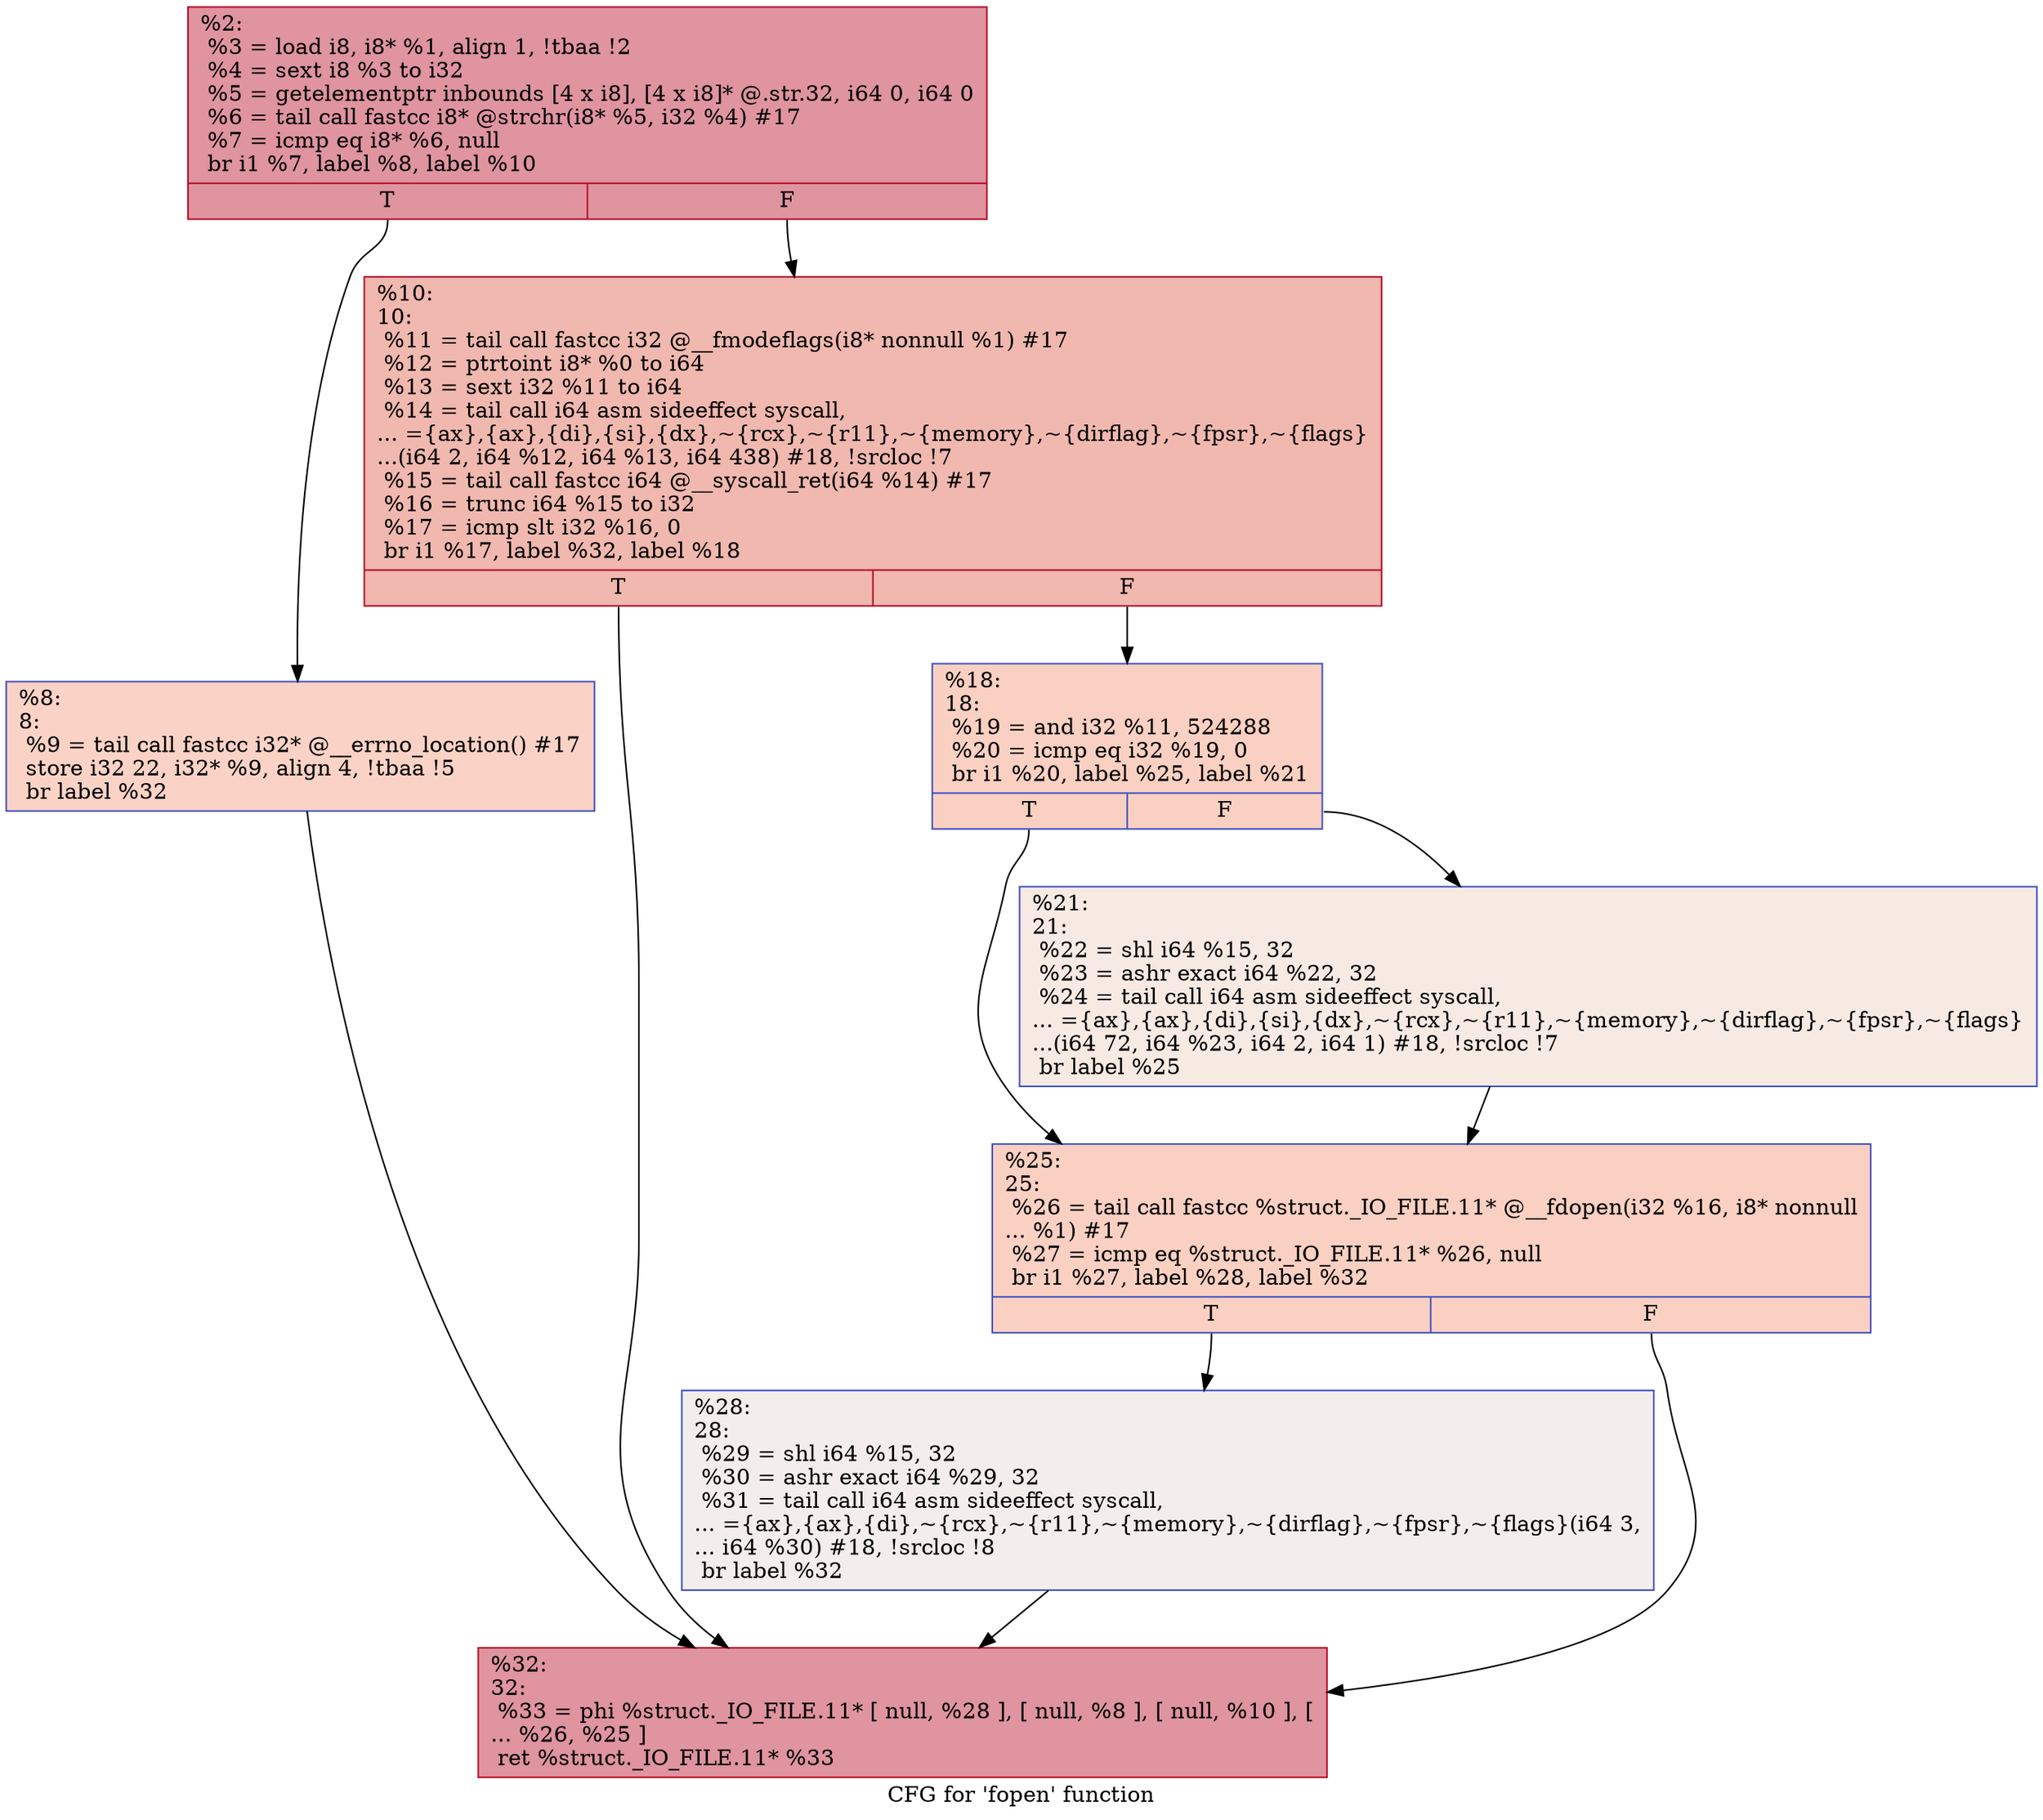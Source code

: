 digraph "CFG for 'fopen' function" {
	label="CFG for 'fopen' function";

	Node0x123f960 [shape=record,color="#b70d28ff", style=filled, fillcolor="#b70d2870",label="{%2:\l  %3 = load i8, i8* %1, align 1, !tbaa !2\l  %4 = sext i8 %3 to i32\l  %5 = getelementptr inbounds [4 x i8], [4 x i8]* @.str.32, i64 0, i64 0\l  %6 = tail call fastcc i8* @strchr(i8* %5, i32 %4) #17\l  %7 = icmp eq i8* %6, null\l  br i1 %7, label %8, label %10\l|{<s0>T|<s1>F}}"];
	Node0x123f960:s0 -> Node0x123f9b0;
	Node0x123f960:s1 -> Node0x123fa00;
	Node0x123f9b0 [shape=record,color="#3d50c3ff", style=filled, fillcolor="#f59c7d70",label="{%8:\l8:                                                \l  %9 = tail call fastcc i32* @__errno_location() #17\l  store i32 22, i32* %9, align 4, !tbaa !5\l  br label %32\l}"];
	Node0x123f9b0 -> Node0x123fb90;
	Node0x123fa00 [shape=record,color="#b70d28ff", style=filled, fillcolor="#dc5d4a70",label="{%10:\l10:                                               \l  %11 = tail call fastcc i32 @__fmodeflags(i8* nonnull %1) #17\l  %12 = ptrtoint i8* %0 to i64\l  %13 = sext i32 %11 to i64\l  %14 = tail call i64 asm sideeffect syscall,\l... =\{ax\},\{ax\},\{di\},\{si\},\{dx\},~\{rcx\},~\{r11\},~\{memory\},~\{dirflag\},~\{fpsr\},~\{flags\}\l...(i64 2, i64 %12, i64 %13, i64 438) #18, !srcloc !7\l  %15 = tail call fastcc i64 @__syscall_ret(i64 %14) #17\l  %16 = trunc i64 %15 to i32\l  %17 = icmp slt i32 %16, 0\l  br i1 %17, label %32, label %18\l|{<s0>T|<s1>F}}"];
	Node0x123fa00:s0 -> Node0x123fb90;
	Node0x123fa00:s1 -> Node0x123fa50;
	Node0x123fa50 [shape=record,color="#3d50c3ff", style=filled, fillcolor="#f3947570",label="{%18:\l18:                                               \l  %19 = and i32 %11, 524288\l  %20 = icmp eq i32 %19, 0\l  br i1 %20, label %25, label %21\l|{<s0>T|<s1>F}}"];
	Node0x123fa50:s0 -> Node0x123faf0;
	Node0x123fa50:s1 -> Node0x123faa0;
	Node0x123faa0 [shape=record,color="#3d50c3ff", style=filled, fillcolor="#eed0c070",label="{%21:\l21:                                               \l  %22 = shl i64 %15, 32\l  %23 = ashr exact i64 %22, 32\l  %24 = tail call i64 asm sideeffect syscall,\l... =\{ax\},\{ax\},\{di\},\{si\},\{dx\},~\{rcx\},~\{r11\},~\{memory\},~\{dirflag\},~\{fpsr\},~\{flags\}\l...(i64 72, i64 %23, i64 2, i64 1) #18, !srcloc !7\l  br label %25\l}"];
	Node0x123faa0 -> Node0x123faf0;
	Node0x123faf0 [shape=record,color="#3d50c3ff", style=filled, fillcolor="#f3947570",label="{%25:\l25:                                               \l  %26 = tail call fastcc %struct._IO_FILE.11* @__fdopen(i32 %16, i8* nonnull\l... %1) #17\l  %27 = icmp eq %struct._IO_FILE.11* %26, null\l  br i1 %27, label %28, label %32\l|{<s0>T|<s1>F}}"];
	Node0x123faf0:s0 -> Node0x123fb40;
	Node0x123faf0:s1 -> Node0x123fb90;
	Node0x123fb40 [shape=record,color="#3d50c3ff", style=filled, fillcolor="#e3d9d370",label="{%28:\l28:                                               \l  %29 = shl i64 %15, 32\l  %30 = ashr exact i64 %29, 32\l  %31 = tail call i64 asm sideeffect syscall,\l... =\{ax\},\{ax\},\{di\},~\{rcx\},~\{r11\},~\{memory\},~\{dirflag\},~\{fpsr\},~\{flags\}(i64 3,\l... i64 %30) #18, !srcloc !8\l  br label %32\l}"];
	Node0x123fb40 -> Node0x123fb90;
	Node0x123fb90 [shape=record,color="#b70d28ff", style=filled, fillcolor="#b70d2870",label="{%32:\l32:                                               \l  %33 = phi %struct._IO_FILE.11* [ null, %28 ], [ null, %8 ], [ null, %10 ], [\l... %26, %25 ]\l  ret %struct._IO_FILE.11* %33\l}"];
}
